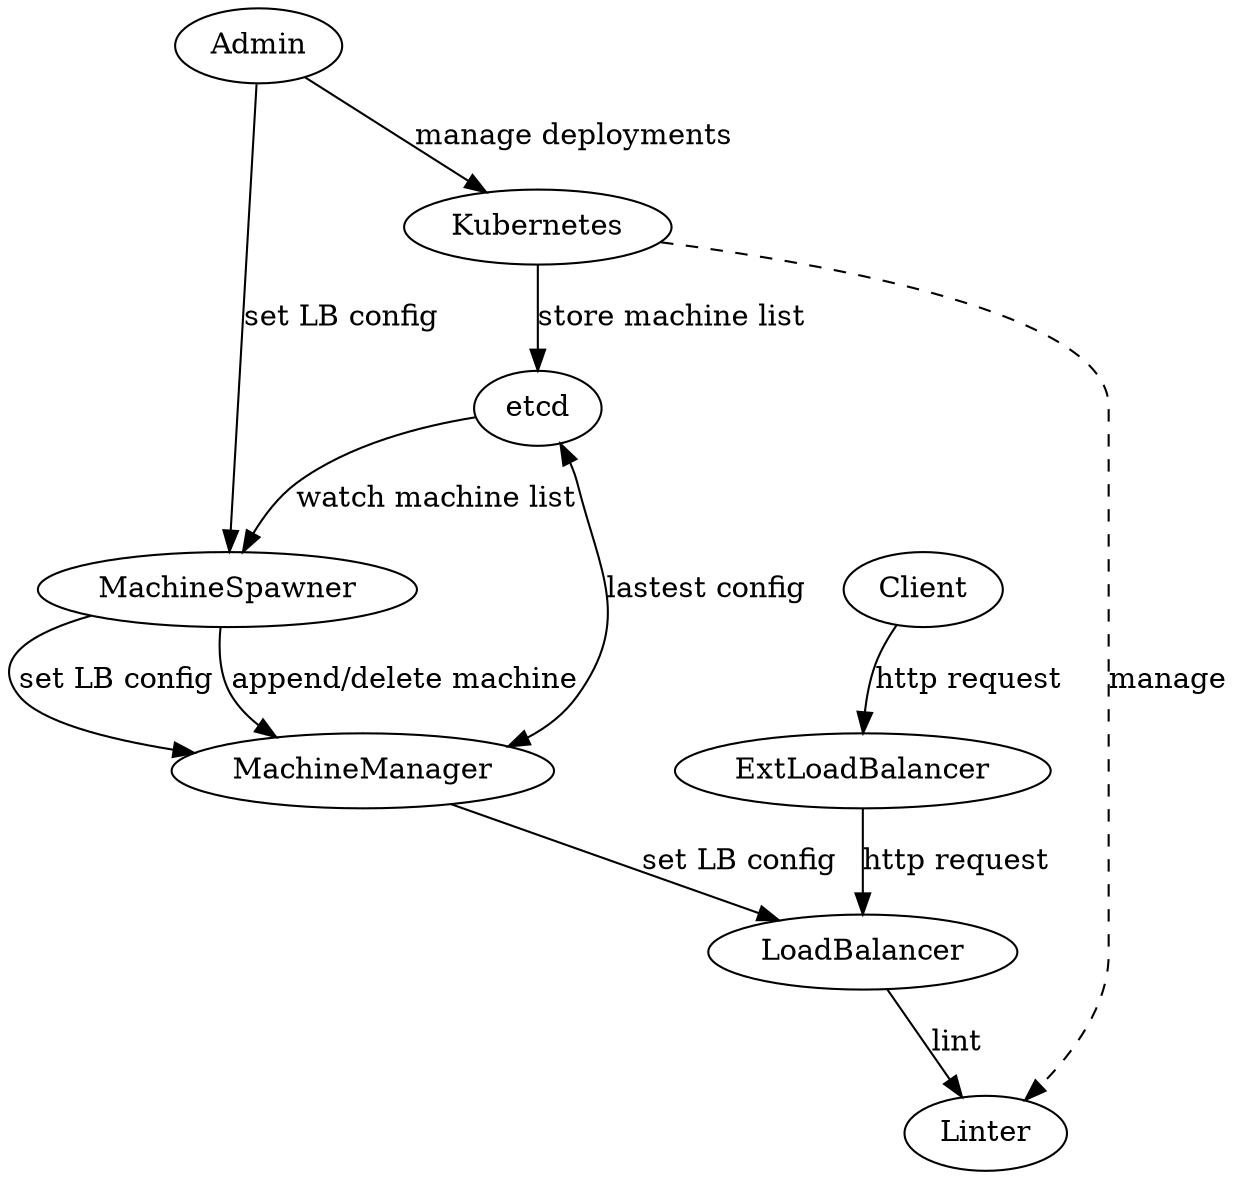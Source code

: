 // dot architecture.dot -Tsvg > architecture.svg

digraph {
    Client -> ExtLoadBalancer [label="http request"];
    ExtLoadBalancer -> LoadBalancer [label="http request"];
    LoadBalancer -> Linter [label="lint"];

    MachineManager -> etcd[label="lastest config", dir="both"];
    etcd -> MachineSpawner [label="watch machine list"];
    MachineManager -> LoadBalancer[label="set LB config"];

    Kubernetes -> Linter [style="dashed", label="manage"];

    MachineSpawner -> MachineManager[label="append/delete machine"];
    MachineSpawner -> MachineManager[label="set LB config"];

    Admin -> MachineSpawner[label="set LB config"];

    Admin -> Kubernetes[label="manage deployments"];
    Kubernetes -> etcd[label="store machine list"];
}